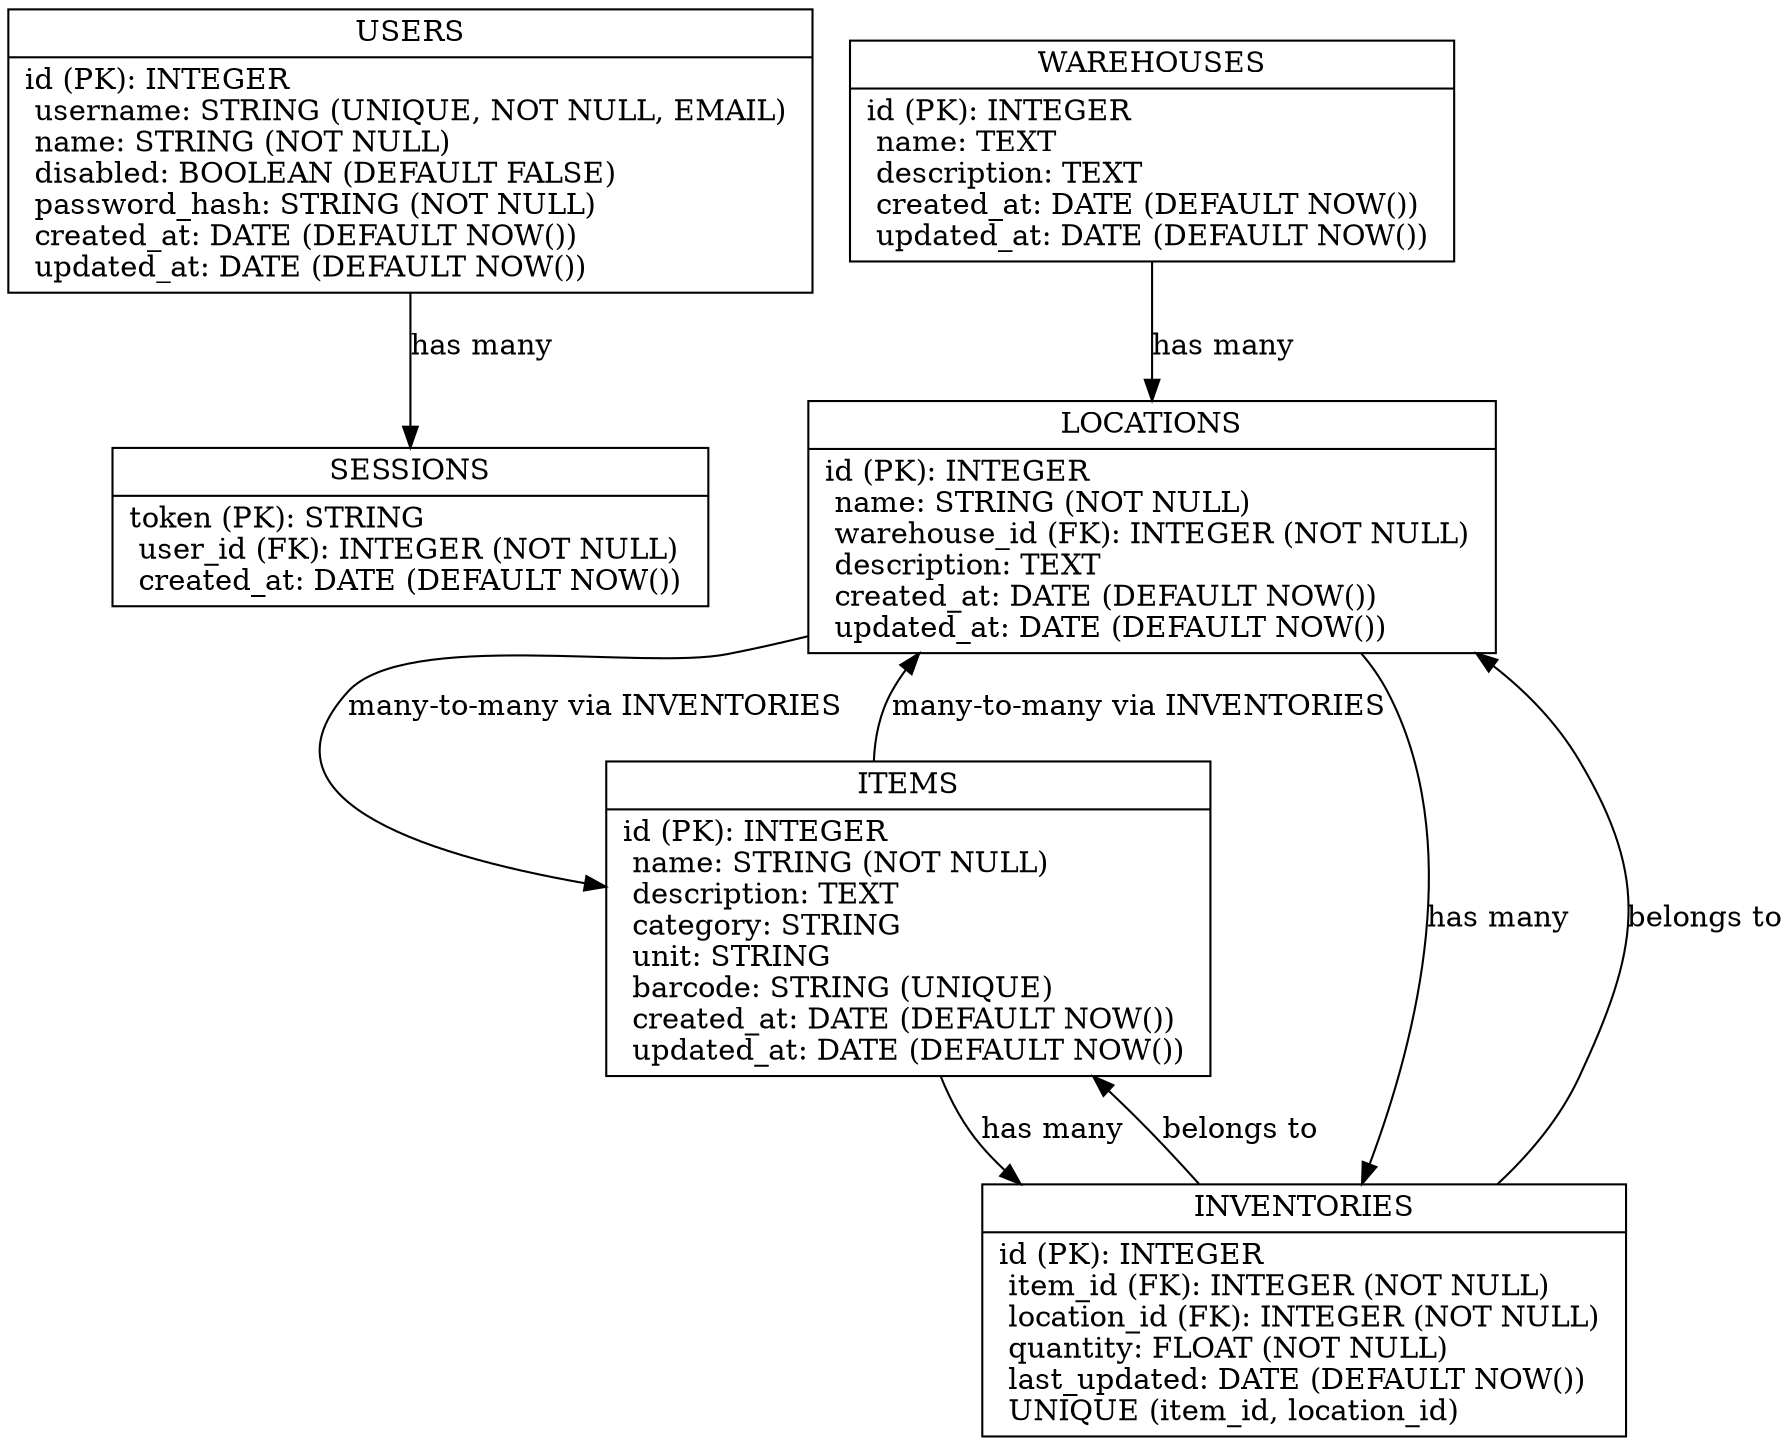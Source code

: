 digraph G {
  node [shape = record;];
  
  USERS [label = "{ USERS | id (PK): INTEGER \l username: STRING (UNIQUE, NOT NULL, EMAIL) \l name: STRING (NOT NULL) \l disabled: BOOLEAN (DEFAULT FALSE) \l password_hash: STRING (NOT NULL) \l created_at: DATE (DEFAULT NOW()) \l updated_at: DATE (DEFAULT NOW()) \l }";];
  
  WAREHOUSES [label = "{ WAREHOUSES | id (PK): INTEGER \l name: TEXT \l description: TEXT \l created_at: DATE (DEFAULT NOW()) \l updated_at: DATE (DEFAULT NOW()) \l }";];
  
  LOCATIONS [label = "{ LOCATIONS | id (PK): INTEGER \l name: STRING (NOT NULL) \l warehouse_id (FK): INTEGER (NOT NULL) \l description: TEXT \l created_at: DATE (DEFAULT NOW()) \l updated_at: DATE (DEFAULT NOW()) \l }";];
  
  ITEMS [label = "{ ITEMS | id (PK): INTEGER \l name: STRING (NOT NULL) \l description: TEXT \l category: STRING \l unit: STRING \l barcode: STRING (UNIQUE) \l created_at: DATE (DEFAULT NOW()) \l updated_at: DATE (DEFAULT NOW()) \l }";];
  
  INVENTORIES [label = "{ INVENTORIES | id (PK): INTEGER \l item_id (FK): INTEGER (NOT NULL) \l location_id (FK): INTEGER (NOT NULL) \l quantity: FLOAT (NOT NULL) \l last_updated: DATE (DEFAULT NOW()) \l UNIQUE (item_id, location_id) \l }";];
  
  SESSIONS [label = "{ SESSIONS | token (PK): STRING \l user_id (FK): INTEGER (NOT NULL) \l created_at: DATE (DEFAULT NOW()) \l }";];
  
  // Relationships
  USERS -> SESSIONS [label = "has many";];
  WAREHOUSES -> LOCATIONS [label = "has many";];
  LOCATIONS -> INVENTORIES [label = "has many";];
  INVENTORIES -> ITEMS [label = "belongs to";];
  INVENTORIES -> LOCATIONS [label = "belongs to";];
  
  ITEMS -> INVENTORIES [label = "has many";];
  LOCATIONS -> ITEMS [label = "many-to-many via INVENTORIES";];
  ITEMS -> LOCATIONS [label = "many-to-many via INVENTORIES";];
}